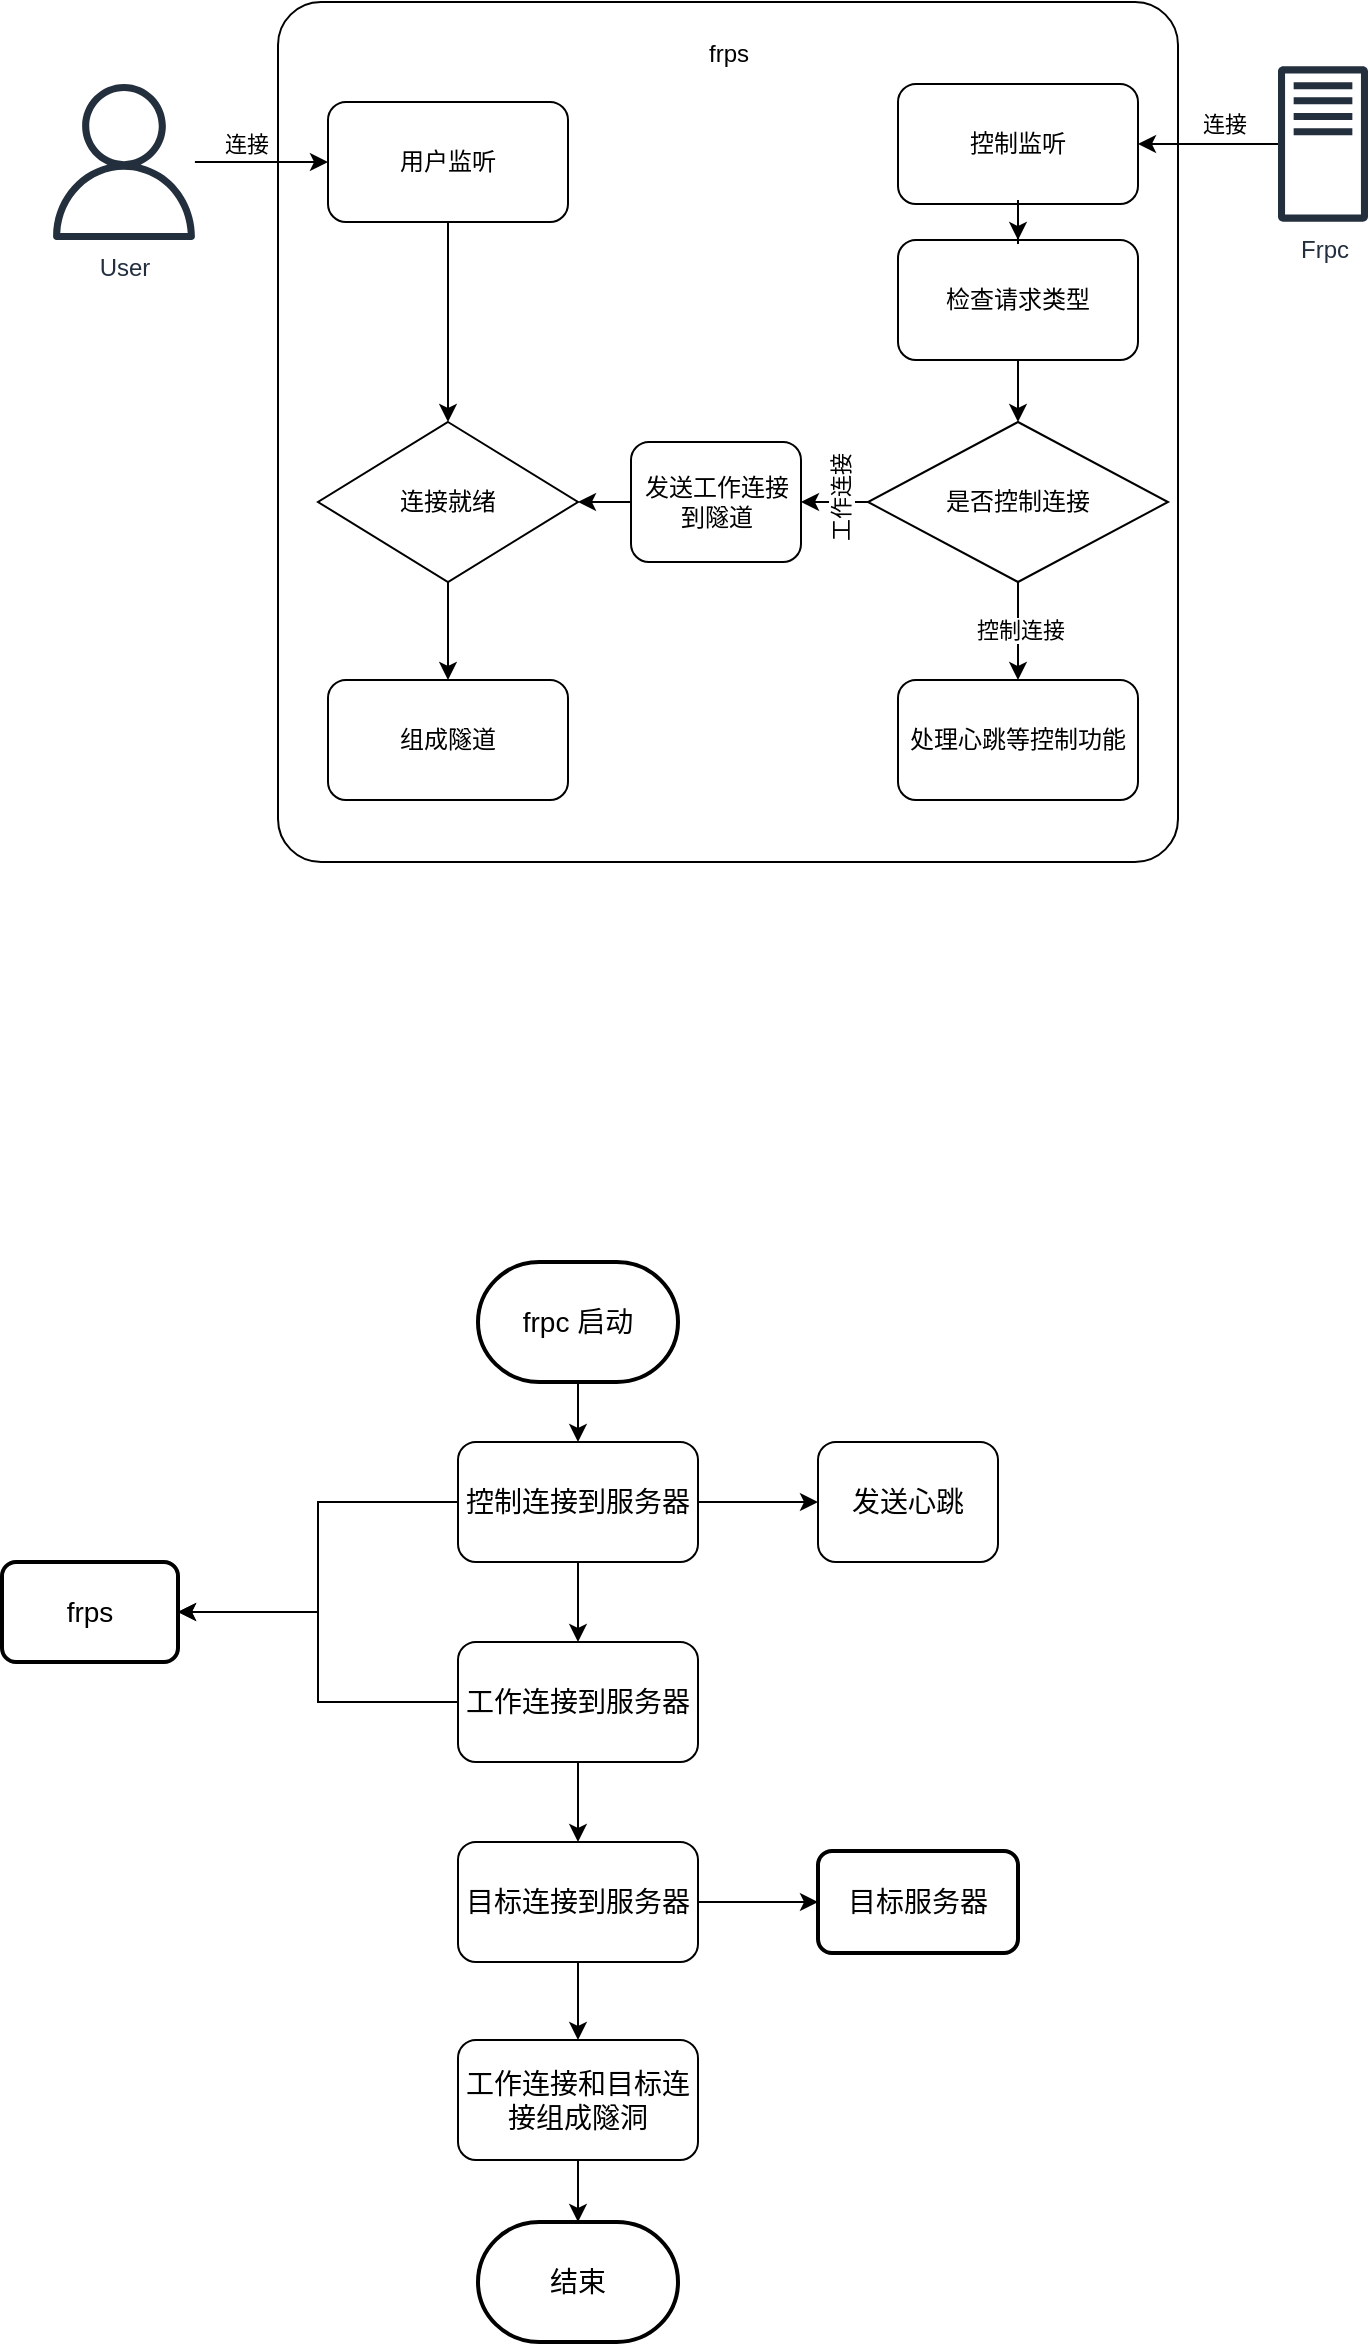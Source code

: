 <mxfile version="22.1.7" type="device">
  <diagram name="第 1 页" id="TRwCUgz6afqM0yvlKxMz">
    <mxGraphModel dx="1050" dy="557" grid="1" gridSize="10" guides="1" tooltips="1" connect="1" arrows="1" fold="1" page="1" pageScale="1" pageWidth="827" pageHeight="1169" math="0" shadow="0">
      <root>
        <mxCell id="0" />
        <mxCell id="1" parent="0" />
        <mxCell id="IvTtCEhNoEbl9tgaz2_o-31" value="" style="group" parent="1" vertex="1" connectable="0">
          <mxGeometry x="114" y="90" width="661" height="430" as="geometry" />
        </mxCell>
        <mxCell id="IvTtCEhNoEbl9tgaz2_o-18" value="" style="rounded=1;whiteSpace=wrap;html=1;arcSize=5;imageHeight=24;" parent="IvTtCEhNoEbl9tgaz2_o-31" vertex="1">
          <mxGeometry x="116" width="450" height="430" as="geometry" />
        </mxCell>
        <mxCell id="IvTtCEhNoEbl9tgaz2_o-1" value="User" style="sketch=0;outlineConnect=0;fontColor=#232F3E;gradientColor=none;fillColor=#232F3D;strokeColor=none;dashed=0;verticalLabelPosition=bottom;verticalAlign=top;align=center;html=1;fontSize=12;fontStyle=0;aspect=fixed;pointerEvents=1;shape=mxgraph.aws4.user;" parent="IvTtCEhNoEbl9tgaz2_o-31" vertex="1">
          <mxGeometry y="41" width="78" height="78" as="geometry" />
        </mxCell>
        <mxCell id="IvTtCEhNoEbl9tgaz2_o-3" value="控制监听" style="rounded=1;whiteSpace=wrap;html=1;" parent="IvTtCEhNoEbl9tgaz2_o-31" vertex="1">
          <mxGeometry x="426" y="41" width="120" height="60" as="geometry" />
        </mxCell>
        <mxCell id="IvTtCEhNoEbl9tgaz2_o-4" value="用户监听" style="rounded=1;whiteSpace=wrap;html=1;" parent="IvTtCEhNoEbl9tgaz2_o-31" vertex="1">
          <mxGeometry x="141" y="50" width="120" height="60" as="geometry" />
        </mxCell>
        <mxCell id="IvTtCEhNoEbl9tgaz2_o-21" style="edgeStyle=orthogonalEdgeStyle;rounded=0;orthogonalLoop=1;jettySize=auto;html=1;" parent="IvTtCEhNoEbl9tgaz2_o-31" source="IvTtCEhNoEbl9tgaz2_o-1" target="IvTtCEhNoEbl9tgaz2_o-4" edge="1">
          <mxGeometry relative="1" as="geometry" />
        </mxCell>
        <mxCell id="IvTtCEhNoEbl9tgaz2_o-25" value="连接" style="edgeLabel;html=1;align=center;verticalAlign=middle;resizable=0;points=[];" parent="IvTtCEhNoEbl9tgaz2_o-21" vertex="1" connectable="0">
          <mxGeometry x="-0.122" y="-3" relative="1" as="geometry">
            <mxPoint x="-4" y="-12" as="offset" />
          </mxGeometry>
        </mxCell>
        <mxCell id="IvTtCEhNoEbl9tgaz2_o-5" value="连接就绪" style="rhombus;whiteSpace=wrap;html=1;" parent="IvTtCEhNoEbl9tgaz2_o-31" vertex="1">
          <mxGeometry x="136" y="210" width="130" height="80" as="geometry" />
        </mxCell>
        <mxCell id="IvTtCEhNoEbl9tgaz2_o-22" style="edgeStyle=orthogonalEdgeStyle;rounded=0;orthogonalLoop=1;jettySize=auto;html=1;entryX=0.5;entryY=0;entryDx=0;entryDy=0;" parent="IvTtCEhNoEbl9tgaz2_o-31" source="IvTtCEhNoEbl9tgaz2_o-4" target="IvTtCEhNoEbl9tgaz2_o-5" edge="1">
          <mxGeometry relative="1" as="geometry" />
        </mxCell>
        <mxCell id="IvTtCEhNoEbl9tgaz2_o-6" value="组成隧道" style="rounded=1;whiteSpace=wrap;html=1;" parent="IvTtCEhNoEbl9tgaz2_o-31" vertex="1">
          <mxGeometry x="141" y="339" width="120" height="60" as="geometry" />
        </mxCell>
        <mxCell id="IvTtCEhNoEbl9tgaz2_o-24" style="edgeStyle=orthogonalEdgeStyle;rounded=0;orthogonalLoop=1;jettySize=auto;html=1;entryX=0.5;entryY=0;entryDx=0;entryDy=0;" parent="IvTtCEhNoEbl9tgaz2_o-31" source="IvTtCEhNoEbl9tgaz2_o-5" target="IvTtCEhNoEbl9tgaz2_o-6" edge="1">
          <mxGeometry relative="1" as="geometry" />
        </mxCell>
        <mxCell id="IvTtCEhNoEbl9tgaz2_o-7" value="是否控制连接" style="rhombus;whiteSpace=wrap;html=1;" parent="IvTtCEhNoEbl9tgaz2_o-31" vertex="1">
          <mxGeometry x="411" y="210" width="150" height="80" as="geometry" />
        </mxCell>
        <mxCell id="IvTtCEhNoEbl9tgaz2_o-28" value="" style="edgeStyle=orthogonalEdgeStyle;rounded=0;orthogonalLoop=1;jettySize=auto;html=1;" parent="IvTtCEhNoEbl9tgaz2_o-31" source="IvTtCEhNoEbl9tgaz2_o-8" target="IvTtCEhNoEbl9tgaz2_o-7" edge="1">
          <mxGeometry relative="1" as="geometry" />
        </mxCell>
        <mxCell id="IvTtCEhNoEbl9tgaz2_o-8" value="检查请求类型" style="rounded=1;whiteSpace=wrap;html=1;" parent="IvTtCEhNoEbl9tgaz2_o-31" vertex="1">
          <mxGeometry x="426" y="119" width="120" height="60" as="geometry" />
        </mxCell>
        <mxCell id="IvTtCEhNoEbl9tgaz2_o-27" value="" style="edgeStyle=orthogonalEdgeStyle;rounded=0;orthogonalLoop=1;jettySize=auto;html=1;" parent="IvTtCEhNoEbl9tgaz2_o-31" source="IvTtCEhNoEbl9tgaz2_o-3" target="IvTtCEhNoEbl9tgaz2_o-8" edge="1">
          <mxGeometry relative="1" as="geometry" />
        </mxCell>
        <mxCell id="IvTtCEhNoEbl9tgaz2_o-20" style="edgeStyle=orthogonalEdgeStyle;rounded=0;orthogonalLoop=1;jettySize=auto;html=1;" parent="IvTtCEhNoEbl9tgaz2_o-31" source="IvTtCEhNoEbl9tgaz2_o-29" target="IvTtCEhNoEbl9tgaz2_o-3" edge="1">
          <mxGeometry relative="1" as="geometry">
            <mxPoint x="616" y="71" as="sourcePoint" />
          </mxGeometry>
        </mxCell>
        <mxCell id="IvTtCEhNoEbl9tgaz2_o-26" value="连接" style="edgeLabel;html=1;align=center;verticalAlign=middle;resizable=0;points=[];" parent="IvTtCEhNoEbl9tgaz2_o-20" vertex="1" connectable="0">
          <mxGeometry x="-0.137" y="-1" relative="1" as="geometry">
            <mxPoint x="3" y="-9" as="offset" />
          </mxGeometry>
        </mxCell>
        <mxCell id="IvTtCEhNoEbl9tgaz2_o-23" style="edgeStyle=orthogonalEdgeStyle;rounded=0;orthogonalLoop=1;jettySize=auto;html=1;entryX=1;entryY=0.5;entryDx=0;entryDy=0;" parent="IvTtCEhNoEbl9tgaz2_o-31" source="IvTtCEhNoEbl9tgaz2_o-10" target="IvTtCEhNoEbl9tgaz2_o-5" edge="1">
          <mxGeometry relative="1" as="geometry" />
        </mxCell>
        <mxCell id="IvTtCEhNoEbl9tgaz2_o-10" value="发送工作连接到隧道" style="rounded=1;whiteSpace=wrap;html=1;" parent="IvTtCEhNoEbl9tgaz2_o-31" vertex="1">
          <mxGeometry x="292.5" y="220" width="85" height="60" as="geometry" />
        </mxCell>
        <mxCell id="IvTtCEhNoEbl9tgaz2_o-11" style="edgeStyle=orthogonalEdgeStyle;rounded=0;orthogonalLoop=1;jettySize=auto;html=1;entryX=1;entryY=0.5;entryDx=0;entryDy=0;exitX=0;exitY=0.5;exitDx=0;exitDy=0;" parent="IvTtCEhNoEbl9tgaz2_o-31" source="IvTtCEhNoEbl9tgaz2_o-7" target="IvTtCEhNoEbl9tgaz2_o-10" edge="1">
          <mxGeometry relative="1" as="geometry" />
        </mxCell>
        <mxCell id="IvTtCEhNoEbl9tgaz2_o-14" value="工作连接" style="edgeLabel;align=center;verticalAlign=middle;resizable=0;points=[];rotation=270;direction=south;html=1;" parent="IvTtCEhNoEbl9tgaz2_o-11" vertex="1" connectable="0">
          <mxGeometry x="0.061" y="-2" relative="1" as="geometry">
            <mxPoint x="4" as="offset" />
          </mxGeometry>
        </mxCell>
        <mxCell id="IvTtCEhNoEbl9tgaz2_o-15" value="处理心跳等控制功能" style="rounded=1;whiteSpace=wrap;html=1;" parent="IvTtCEhNoEbl9tgaz2_o-31" vertex="1">
          <mxGeometry x="426" y="339" width="120" height="60" as="geometry" />
        </mxCell>
        <mxCell id="IvTtCEhNoEbl9tgaz2_o-16" style="edgeStyle=orthogonalEdgeStyle;rounded=0;orthogonalLoop=1;jettySize=auto;html=1;entryX=0.5;entryY=0;entryDx=0;entryDy=0;" parent="IvTtCEhNoEbl9tgaz2_o-31" source="IvTtCEhNoEbl9tgaz2_o-7" target="IvTtCEhNoEbl9tgaz2_o-15" edge="1">
          <mxGeometry relative="1" as="geometry" />
        </mxCell>
        <mxCell id="IvTtCEhNoEbl9tgaz2_o-17" value="控制连接" style="edgeLabel;html=1;align=center;verticalAlign=middle;resizable=0;points=[];" parent="IvTtCEhNoEbl9tgaz2_o-16" vertex="1" connectable="0">
          <mxGeometry x="0.157" y="1" relative="1" as="geometry">
            <mxPoint y="-5" as="offset" />
          </mxGeometry>
        </mxCell>
        <mxCell id="IvTtCEhNoEbl9tgaz2_o-19" value="frps" style="text;html=1;align=center;verticalAlign=middle;resizable=0;points=[];autosize=1;strokeColor=none;fillColor=none;" parent="IvTtCEhNoEbl9tgaz2_o-31" vertex="1">
          <mxGeometry x="321" y="11" width="40" height="30" as="geometry" />
        </mxCell>
        <mxCell id="IvTtCEhNoEbl9tgaz2_o-29" value="Frpc" style="sketch=0;outlineConnect=0;fontColor=#232F3E;gradientColor=none;fillColor=#232F3D;strokeColor=none;dashed=0;verticalLabelPosition=bottom;verticalAlign=top;align=center;html=1;fontSize=12;fontStyle=0;aspect=fixed;pointerEvents=1;shape=mxgraph.aws4.traditional_server;" parent="IvTtCEhNoEbl9tgaz2_o-31" vertex="1">
          <mxGeometry x="616" y="32" width="45" height="78" as="geometry" />
        </mxCell>
        <mxCell id="VdNpvFHvbI3Hv3-3Iuko-2" value="frps" style="rounded=1;whiteSpace=wrap;html=1;absoluteArcSize=1;arcSize=14;strokeWidth=2;fontSize=14;" vertex="1" parent="1">
          <mxGeometry x="92" y="870" width="88" height="50" as="geometry" />
        </mxCell>
        <mxCell id="VdNpvFHvbI3Hv3-3Iuko-8" style="edgeStyle=orthogonalEdgeStyle;rounded=0;orthogonalLoop=1;jettySize=auto;html=1;entryX=1;entryY=0.5;entryDx=0;entryDy=0;fontSize=14;" edge="1" parent="1" source="VdNpvFHvbI3Hv3-3Iuko-3" target="VdNpvFHvbI3Hv3-3Iuko-2">
          <mxGeometry relative="1" as="geometry" />
        </mxCell>
        <mxCell id="VdNpvFHvbI3Hv3-3Iuko-11" style="edgeStyle=orthogonalEdgeStyle;rounded=0;orthogonalLoop=1;jettySize=auto;html=1;fontSize=14;" edge="1" parent="1" source="VdNpvFHvbI3Hv3-3Iuko-3" target="VdNpvFHvbI3Hv3-3Iuko-20">
          <mxGeometry relative="1" as="geometry">
            <mxPoint x="530" y="840" as="targetPoint" />
          </mxGeometry>
        </mxCell>
        <mxCell id="VdNpvFHvbI3Hv3-3Iuko-15" value="" style="edgeStyle=orthogonalEdgeStyle;rounded=0;orthogonalLoop=1;jettySize=auto;html=1;fontSize=14;" edge="1" parent="1" source="VdNpvFHvbI3Hv3-3Iuko-3" target="VdNpvFHvbI3Hv3-3Iuko-4">
          <mxGeometry relative="1" as="geometry" />
        </mxCell>
        <mxCell id="VdNpvFHvbI3Hv3-3Iuko-3" value="控制连接到服务器" style="rounded=1;whiteSpace=wrap;html=1;fontSize=14;" vertex="1" parent="1">
          <mxGeometry x="320" y="810" width="120" height="60" as="geometry" />
        </mxCell>
        <mxCell id="VdNpvFHvbI3Hv3-3Iuko-9" style="edgeStyle=orthogonalEdgeStyle;rounded=0;orthogonalLoop=1;jettySize=auto;html=1;entryX=1;entryY=0.5;entryDx=0;entryDy=0;fontSize=14;" edge="1" parent="1" source="VdNpvFHvbI3Hv3-3Iuko-4" target="VdNpvFHvbI3Hv3-3Iuko-2">
          <mxGeometry relative="1" as="geometry" />
        </mxCell>
        <mxCell id="VdNpvFHvbI3Hv3-3Iuko-16" value="" style="edgeStyle=orthogonalEdgeStyle;rounded=0;orthogonalLoop=1;jettySize=auto;html=1;fontSize=14;" edge="1" parent="1" source="VdNpvFHvbI3Hv3-3Iuko-4" target="VdNpvFHvbI3Hv3-3Iuko-5">
          <mxGeometry relative="1" as="geometry" />
        </mxCell>
        <mxCell id="VdNpvFHvbI3Hv3-3Iuko-4" value="工作连接到服务器" style="rounded=1;whiteSpace=wrap;html=1;fontSize=14;" vertex="1" parent="1">
          <mxGeometry x="320" y="910" width="120" height="60" as="geometry" />
        </mxCell>
        <mxCell id="VdNpvFHvbI3Hv3-3Iuko-13" style="edgeStyle=orthogonalEdgeStyle;rounded=0;orthogonalLoop=1;jettySize=auto;html=1;entryX=0;entryY=0.5;entryDx=0;entryDy=0;fontSize=14;" edge="1" parent="1" source="VdNpvFHvbI3Hv3-3Iuko-5" target="VdNpvFHvbI3Hv3-3Iuko-12">
          <mxGeometry relative="1" as="geometry" />
        </mxCell>
        <mxCell id="VdNpvFHvbI3Hv3-3Iuko-17" value="" style="edgeStyle=orthogonalEdgeStyle;rounded=0;orthogonalLoop=1;jettySize=auto;html=1;fontSize=14;" edge="1" parent="1" source="VdNpvFHvbI3Hv3-3Iuko-5" target="VdNpvFHvbI3Hv3-3Iuko-6">
          <mxGeometry relative="1" as="geometry" />
        </mxCell>
        <mxCell id="VdNpvFHvbI3Hv3-3Iuko-5" value="目标连接到服务器" style="rounded=1;whiteSpace=wrap;html=1;fontSize=14;" vertex="1" parent="1">
          <mxGeometry x="320" y="1010" width="120" height="60" as="geometry" />
        </mxCell>
        <mxCell id="VdNpvFHvbI3Hv3-3Iuko-19" value="" style="edgeStyle=orthogonalEdgeStyle;rounded=0;orthogonalLoop=1;jettySize=auto;html=1;fontSize=14;" edge="1" parent="1" source="VdNpvFHvbI3Hv3-3Iuko-6" target="VdNpvFHvbI3Hv3-3Iuko-18">
          <mxGeometry relative="1" as="geometry" />
        </mxCell>
        <mxCell id="VdNpvFHvbI3Hv3-3Iuko-6" value="工作连接和目标连接组成隧洞" style="rounded=1;whiteSpace=wrap;html=1;fontSize=14;" vertex="1" parent="1">
          <mxGeometry x="320" y="1109" width="120" height="60" as="geometry" />
        </mxCell>
        <mxCell id="VdNpvFHvbI3Hv3-3Iuko-14" value="" style="edgeStyle=orthogonalEdgeStyle;rounded=0;orthogonalLoop=1;jettySize=auto;html=1;fontSize=14;" edge="1" parent="1" source="VdNpvFHvbI3Hv3-3Iuko-7" target="VdNpvFHvbI3Hv3-3Iuko-3">
          <mxGeometry relative="1" as="geometry" />
        </mxCell>
        <mxCell id="VdNpvFHvbI3Hv3-3Iuko-7" value="frpc 启动" style="strokeWidth=2;html=1;shape=mxgraph.flowchart.terminator;whiteSpace=wrap;fontSize=14;" vertex="1" parent="1">
          <mxGeometry x="330" y="720" width="100" height="60" as="geometry" />
        </mxCell>
        <mxCell id="VdNpvFHvbI3Hv3-3Iuko-12" value="目标服务器" style="rounded=1;whiteSpace=wrap;html=1;absoluteArcSize=1;arcSize=14;strokeWidth=2;fontSize=14;" vertex="1" parent="1">
          <mxGeometry x="500" y="1014.5" width="100" height="51" as="geometry" />
        </mxCell>
        <mxCell id="VdNpvFHvbI3Hv3-3Iuko-18" value="结束" style="strokeWidth=2;html=1;shape=mxgraph.flowchart.terminator;whiteSpace=wrap;fontSize=14;" vertex="1" parent="1">
          <mxGeometry x="330" y="1200" width="100" height="60" as="geometry" />
        </mxCell>
        <mxCell id="VdNpvFHvbI3Hv3-3Iuko-20" value="发送心跳" style="rounded=1;whiteSpace=wrap;html=1;fontSize=14;" vertex="1" parent="1">
          <mxGeometry x="500" y="810" width="90" height="60" as="geometry" />
        </mxCell>
      </root>
    </mxGraphModel>
  </diagram>
</mxfile>
